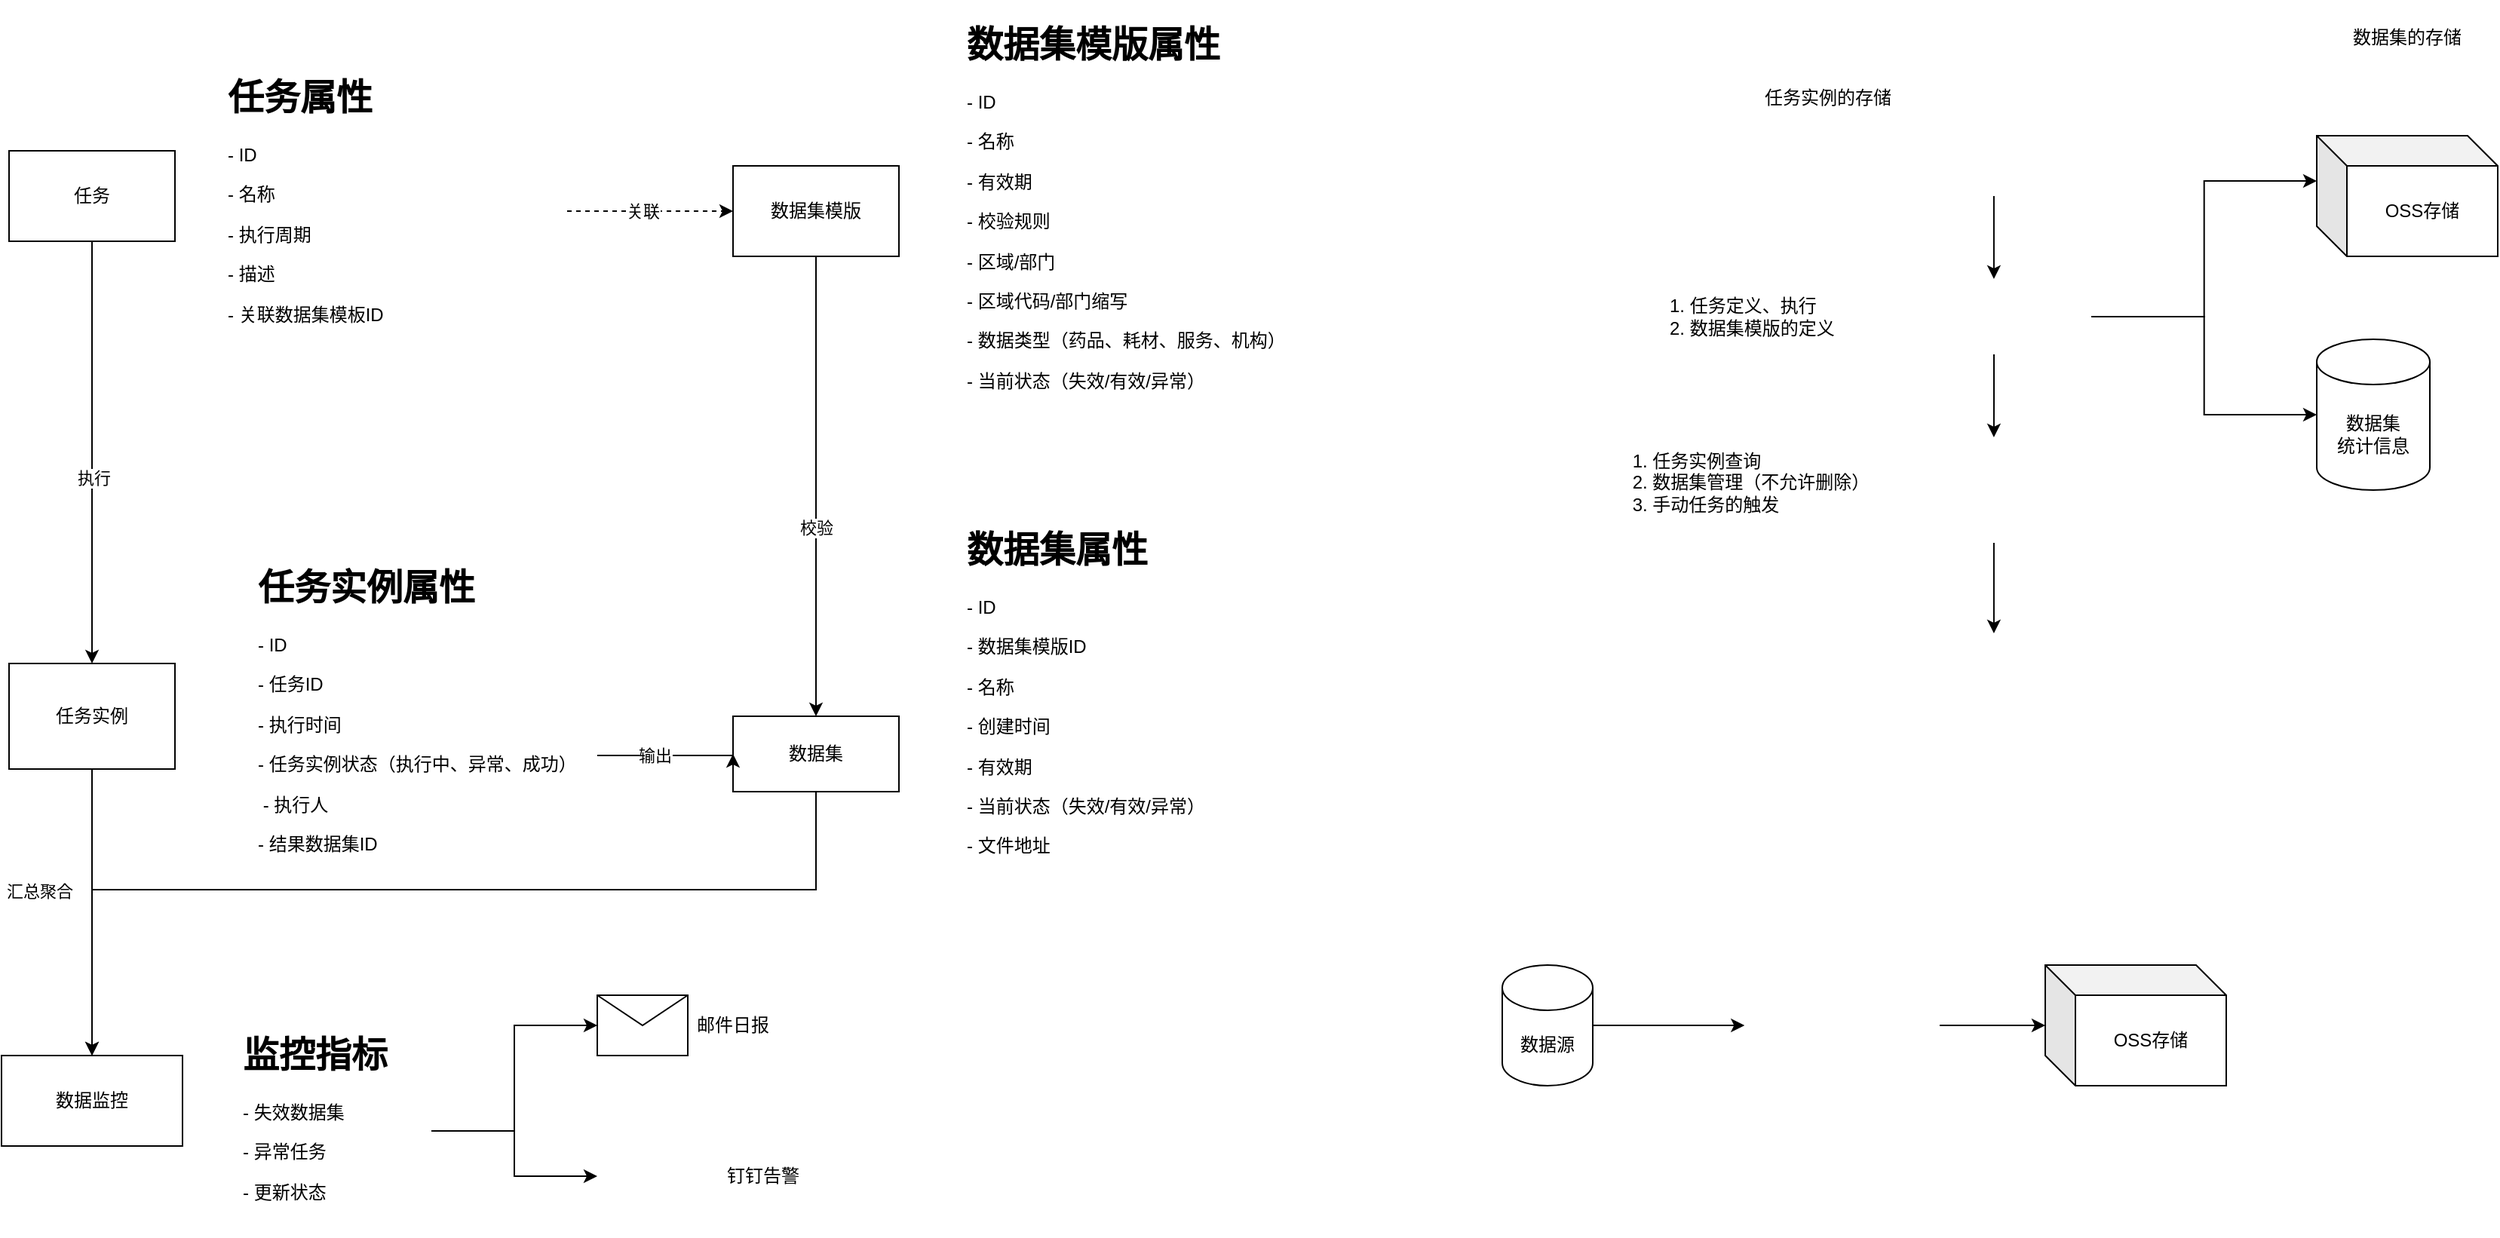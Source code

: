<mxfile version="22.1.20" type="github">
  <diagram name="Page-1" id="fm-RTBIMuhjhwVvVDZ4T">
    <mxGraphModel dx="2074" dy="1146" grid="1" gridSize="10" guides="1" tooltips="1" connect="1" arrows="1" fold="1" page="1" pageScale="1" pageWidth="850" pageHeight="1100" math="0" shadow="0">
      <root>
        <mxCell id="0" />
        <mxCell id="1" parent="0" />
        <mxCell id="JZeeq1Ep2B6I5uy3VTGd-6" style="edgeStyle=orthogonalEdgeStyle;rounded=0;orthogonalLoop=1;jettySize=auto;html=1;" parent="1" source="JZeeq1Ep2B6I5uy3VTGd-1" target="JZeeq1Ep2B6I5uy3VTGd-4" edge="1">
          <mxGeometry relative="1" as="geometry" />
        </mxCell>
        <mxCell id="JZeeq1Ep2B6I5uy3VTGd-7" value="执行" style="edgeLabel;html=1;align=center;verticalAlign=middle;resizable=0;points=[];" parent="JZeeq1Ep2B6I5uy3VTGd-6" vertex="1" connectable="0">
          <mxGeometry x="0.115" y="1" relative="1" as="geometry">
            <mxPoint y="1" as="offset" />
          </mxGeometry>
        </mxCell>
        <mxCell id="JZeeq1Ep2B6I5uy3VTGd-10" style="edgeStyle=orthogonalEdgeStyle;rounded=0;orthogonalLoop=1;jettySize=auto;html=1;entryX=0;entryY=0.5;entryDx=0;entryDy=0;dashed=1;" parent="1" source="JZeeq1Ep2B6I5uy3VTGd-2" target="JZeeq1Ep2B6I5uy3VTGd-8" edge="1">
          <mxGeometry relative="1" as="geometry" />
        </mxCell>
        <mxCell id="JZeeq1Ep2B6I5uy3VTGd-11" value="关联" style="edgeLabel;html=1;align=center;verticalAlign=middle;resizable=0;points=[];" parent="JZeeq1Ep2B6I5uy3VTGd-10" vertex="1" connectable="0">
          <mxGeometry x="-0.382" y="6" relative="1" as="geometry">
            <mxPoint x="16" y="6" as="offset" />
          </mxGeometry>
        </mxCell>
        <mxCell id="JZeeq1Ep2B6I5uy3VTGd-15" value="" style="group" parent="1" vertex="1" connectable="0">
          <mxGeometry x="100" y="175" width="370" height="190" as="geometry" />
        </mxCell>
        <mxCell id="JZeeq1Ep2B6I5uy3VTGd-1" value="任务" style="rounded=0;whiteSpace=wrap;html=1;" parent="JZeeq1Ep2B6I5uy3VTGd-15" vertex="1">
          <mxGeometry y="55" width="110" height="60" as="geometry" />
        </mxCell>
        <mxCell id="JZeeq1Ep2B6I5uy3VTGd-2" value="&lt;h1&gt;任务属性&lt;/h1&gt;&lt;p&gt;- ID&lt;/p&gt;&lt;p&gt;- 名称&lt;/p&gt;&lt;p&gt;- 执行周期&lt;/p&gt;&lt;p&gt;- 描述&lt;/p&gt;&lt;p&gt;- 关联数据集模板ID&lt;/p&gt;" style="text;html=1;strokeColor=none;fillColor=none;spacing=5;spacingTop=-20;whiteSpace=wrap;overflow=hidden;rounded=0;" parent="JZeeq1Ep2B6I5uy3VTGd-15" vertex="1">
          <mxGeometry x="140" width="230" height="190" as="geometry" />
        </mxCell>
        <mxCell id="JZeeq1Ep2B6I5uy3VTGd-16" value="" style="group" parent="1" vertex="1" connectable="0">
          <mxGeometry x="580" y="140" width="380" height="260" as="geometry" />
        </mxCell>
        <mxCell id="JZeeq1Ep2B6I5uy3VTGd-8" value="数据集模版" style="rounded=0;whiteSpace=wrap;html=1;" parent="JZeeq1Ep2B6I5uy3VTGd-16" vertex="1">
          <mxGeometry y="100" width="110" height="60" as="geometry" />
        </mxCell>
        <mxCell id="JZeeq1Ep2B6I5uy3VTGd-9" value="&lt;h1&gt;数据集模版属性&lt;/h1&gt;&lt;p&gt;- ID&lt;/p&gt;&lt;p&gt;- 名称&lt;/p&gt;&lt;p&gt;- 有效期&lt;br&gt;&lt;/p&gt;&lt;p&gt;- 校验规则&lt;/p&gt;&lt;p style=&quot;border-color: var(--border-color);&quot;&gt;- 区域/部门&lt;/p&gt;&lt;p style=&quot;border-color: var(--border-color);&quot;&gt;- 区域代码/部门缩写&lt;/p&gt;&lt;p style=&quot;border-color: var(--border-color);&quot;&gt;- 数据类型（药品、耗材、服务、机构）&lt;br&gt;&lt;/p&gt;&lt;p style=&quot;border-color: var(--border-color);&quot;&gt;- 当前状态（失效/有效/异常）&lt;/p&gt;" style="text;html=1;strokeColor=none;fillColor=none;spacing=5;spacingTop=-20;whiteSpace=wrap;overflow=hidden;rounded=0;" parent="JZeeq1Ep2B6I5uy3VTGd-16" vertex="1">
          <mxGeometry x="150" width="230" height="260" as="geometry" />
        </mxCell>
        <mxCell id="JZeeq1Ep2B6I5uy3VTGd-17" value="" style="group" parent="1" vertex="1" connectable="0">
          <mxGeometry x="100" y="500" width="390" height="210" as="geometry" />
        </mxCell>
        <mxCell id="JZeeq1Ep2B6I5uy3VTGd-4" value="任务实例" style="rounded=0;whiteSpace=wrap;html=1;" parent="JZeeq1Ep2B6I5uy3VTGd-17" vertex="1">
          <mxGeometry y="70" width="110" height="70" as="geometry" />
        </mxCell>
        <mxCell id="JZeeq1Ep2B6I5uy3VTGd-5" value="&lt;h1&gt;任务实例属性&lt;/h1&gt;&lt;p&gt;- ID&lt;/p&gt;&lt;p&gt;- 任务ID&lt;/p&gt;&lt;p&gt;- 执行时间&lt;br&gt;&lt;/p&gt;&lt;p&gt;- 任务实例状态（执行中、异常、成功）&lt;/p&gt;&lt;p&gt;&amp;nbsp;- 执行人&lt;/p&gt;&lt;p&gt;- 结果数据集ID&lt;/p&gt;&lt;p&gt;&lt;br&gt;&lt;/p&gt;" style="text;html=1;strokeColor=none;fillColor=none;spacing=5;spacingTop=-20;whiteSpace=wrap;overflow=hidden;rounded=0;" parent="JZeeq1Ep2B6I5uy3VTGd-17" vertex="1">
          <mxGeometry x="160" width="230" height="210" as="geometry" />
        </mxCell>
        <mxCell id="JZeeq1Ep2B6I5uy3VTGd-18" value="" style="group" parent="1" vertex="1" connectable="0">
          <mxGeometry x="580" y="475" width="380" height="385" as="geometry" />
        </mxCell>
        <mxCell id="JZeeq1Ep2B6I5uy3VTGd-13" value="数据集" style="rounded=0;whiteSpace=wrap;html=1;" parent="JZeeq1Ep2B6I5uy3VTGd-18" vertex="1">
          <mxGeometry y="130" width="110" height="50" as="geometry" />
        </mxCell>
        <mxCell id="JZeeq1Ep2B6I5uy3VTGd-14" value="&lt;h1&gt;数据集属性&lt;/h1&gt;&lt;p&gt;- ID&lt;/p&gt;&lt;p&gt;- 数据集模版ID&lt;/p&gt;&lt;p&gt;- 名称&lt;/p&gt;&lt;p&gt;- 创建时间&lt;/p&gt;&lt;p&gt;- 有效期&lt;/p&gt;&lt;p style=&quot;border-color: var(--border-color);&quot;&gt;- 当前状态（失效/有效/异常）&lt;/p&gt;&lt;p style=&quot;border-color: var(--border-color);&quot;&gt;- 文件地址&lt;/p&gt;" style="text;html=1;strokeColor=none;fillColor=none;spacing=5;spacingTop=-20;whiteSpace=wrap;overflow=hidden;rounded=0;" parent="JZeeq1Ep2B6I5uy3VTGd-18" vertex="1">
          <mxGeometry x="150" width="230" height="385.0" as="geometry" />
        </mxCell>
        <mxCell id="JZeeq1Ep2B6I5uy3VTGd-20" style="edgeStyle=orthogonalEdgeStyle;rounded=0;orthogonalLoop=1;jettySize=auto;html=1;entryX=0;entryY=0.5;entryDx=0;entryDy=0;" parent="1" source="JZeeq1Ep2B6I5uy3VTGd-5" target="JZeeq1Ep2B6I5uy3VTGd-13" edge="1">
          <mxGeometry relative="1" as="geometry">
            <Array as="points">
              <mxPoint x="510" y="631" />
              <mxPoint x="510" y="631" />
            </Array>
          </mxGeometry>
        </mxCell>
        <mxCell id="JZeeq1Ep2B6I5uy3VTGd-21" value="输出" style="edgeLabel;html=1;align=center;verticalAlign=middle;resizable=0;points=[];" parent="JZeeq1Ep2B6I5uy3VTGd-20" vertex="1" connectable="0">
          <mxGeometry x="-0.178" y="1" relative="1" as="geometry">
            <mxPoint y="1" as="offset" />
          </mxGeometry>
        </mxCell>
        <mxCell id="JZeeq1Ep2B6I5uy3VTGd-22" style="edgeStyle=orthogonalEdgeStyle;rounded=0;orthogonalLoop=1;jettySize=auto;html=1;" parent="1" source="JZeeq1Ep2B6I5uy3VTGd-8" target="JZeeq1Ep2B6I5uy3VTGd-13" edge="1">
          <mxGeometry relative="1" as="geometry" />
        </mxCell>
        <mxCell id="JZeeq1Ep2B6I5uy3VTGd-23" value="校验" style="edgeLabel;html=1;align=center;verticalAlign=middle;resizable=0;points=[];" parent="JZeeq1Ep2B6I5uy3VTGd-22" vertex="1" connectable="0">
          <mxGeometry x="0.181" relative="1" as="geometry">
            <mxPoint as="offset" />
          </mxGeometry>
        </mxCell>
        <mxCell id="JZeeq1Ep2B6I5uy3VTGd-25" value="数据监控" style="rounded=0;whiteSpace=wrap;html=1;" parent="1" vertex="1">
          <mxGeometry x="95" y="830" width="120" height="60" as="geometry" />
        </mxCell>
        <mxCell id="JZeeq1Ep2B6I5uy3VTGd-26" style="edgeStyle=orthogonalEdgeStyle;rounded=0;orthogonalLoop=1;jettySize=auto;html=1;" parent="1" source="JZeeq1Ep2B6I5uy3VTGd-4" target="JZeeq1Ep2B6I5uy3VTGd-25" edge="1">
          <mxGeometry relative="1" as="geometry" />
        </mxCell>
        <mxCell id="JZeeq1Ep2B6I5uy3VTGd-27" value="汇总聚合" style="edgeLabel;html=1;align=center;verticalAlign=middle;resizable=0;points=[];" parent="JZeeq1Ep2B6I5uy3VTGd-26" vertex="1" connectable="0">
          <mxGeometry x="0.057" y="3" relative="1" as="geometry">
            <mxPoint x="-38" y="-20" as="offset" />
          </mxGeometry>
        </mxCell>
        <mxCell id="JZeeq1Ep2B6I5uy3VTGd-37" style="edgeStyle=orthogonalEdgeStyle;rounded=0;orthogonalLoop=1;jettySize=auto;html=1;entryX=0;entryY=0.5;entryDx=0;entryDy=0;" parent="1" source="JZeeq1Ep2B6I5uy3VTGd-31" target="JZeeq1Ep2B6I5uy3VTGd-34" edge="1">
          <mxGeometry relative="1" as="geometry" />
        </mxCell>
        <mxCell id="JZeeq1Ep2B6I5uy3VTGd-38" style="edgeStyle=orthogonalEdgeStyle;rounded=0;orthogonalLoop=1;jettySize=auto;html=1;" parent="1" source="JZeeq1Ep2B6I5uy3VTGd-31" target="JZeeq1Ep2B6I5uy3VTGd-36" edge="1">
          <mxGeometry relative="1" as="geometry" />
        </mxCell>
        <mxCell id="JZeeq1Ep2B6I5uy3VTGd-31" value="&lt;h1&gt;监控指标&lt;/h1&gt;&lt;p&gt;&lt;span style=&quot;background-color: initial;&quot;&gt;- 失效数据集&lt;/span&gt;&lt;br&gt;&lt;/p&gt;&lt;p&gt;- 异常任务&lt;/p&gt;&lt;p&gt;- 更新状态&lt;/p&gt;&lt;p&gt;&lt;br&gt;&lt;/p&gt;" style="text;html=1;strokeColor=none;fillColor=none;spacing=5;spacingTop=-20;whiteSpace=wrap;overflow=hidden;rounded=0;" parent="1" vertex="1">
          <mxGeometry x="250" y="810" width="130" height="140" as="geometry" />
        </mxCell>
        <mxCell id="JZeeq1Ep2B6I5uy3VTGd-34" value="" style="shape=message;html=1;html=1;outlineConnect=0;labelPosition=center;verticalLabelPosition=bottom;align=center;verticalAlign=top;" parent="1" vertex="1">
          <mxGeometry x="490" y="790" width="60" height="40" as="geometry" />
        </mxCell>
        <mxCell id="JZeeq1Ep2B6I5uy3VTGd-36" value="" style="shape=image;verticalLabelPosition=bottom;labelBackgroundColor=default;verticalAlign=top;aspect=fixed;imageAspect=0;image=https://icons.veryicon.com/png/o/internet--web/color-social-media-icon/ding.png;" parent="1" vertex="1">
          <mxGeometry x="490" y="870" width="80" height="80" as="geometry" />
        </mxCell>
        <mxCell id="JZeeq1Ep2B6I5uy3VTGd-39" value="邮件日报" style="text;html=1;strokeColor=none;fillColor=none;align=center;verticalAlign=middle;whiteSpace=wrap;rounded=0;" parent="1" vertex="1">
          <mxGeometry x="550" y="795" width="60" height="30" as="geometry" />
        </mxCell>
        <mxCell id="JZeeq1Ep2B6I5uy3VTGd-40" value="钉钉告警" style="text;html=1;strokeColor=none;fillColor=none;align=center;verticalAlign=middle;whiteSpace=wrap;rounded=0;" parent="1" vertex="1">
          <mxGeometry x="570" y="895" width="60" height="30" as="geometry" />
        </mxCell>
        <mxCell id="Z2KrrNzIPh_LQ8jxCqMD-1" style="edgeStyle=orthogonalEdgeStyle;rounded=0;orthogonalLoop=1;jettySize=auto;html=1;" edge="1" parent="1" source="JZeeq1Ep2B6I5uy3VTGd-13" target="JZeeq1Ep2B6I5uy3VTGd-25">
          <mxGeometry relative="1" as="geometry">
            <Array as="points">
              <mxPoint x="635" y="720" />
              <mxPoint x="155" y="720" />
            </Array>
          </mxGeometry>
        </mxCell>
        <mxCell id="Z2KrrNzIPh_LQ8jxCqMD-6" style="edgeStyle=orthogonalEdgeStyle;rounded=0;orthogonalLoop=1;jettySize=auto;html=1;entryX=0.5;entryY=0;entryDx=0;entryDy=0;" edge="1" parent="1" source="Z2KrrNzIPh_LQ8jxCqMD-2" target="Z2KrrNzIPh_LQ8jxCqMD-5">
          <mxGeometry relative="1" as="geometry" />
        </mxCell>
        <mxCell id="Z2KrrNzIPh_LQ8jxCqMD-2" value="" style="shape=image;verticalLabelPosition=bottom;labelBackgroundColor=default;verticalAlign=top;aspect=fixed;imageAspect=0;image=https://upload.wikimedia.org/wikipedia/commons/b/ba/Database-postgres.svg;" vertex="1" parent="1">
          <mxGeometry x="1370" y="130" width="91.92" height="130" as="geometry" />
        </mxCell>
        <mxCell id="Z2KrrNzIPh_LQ8jxCqMD-10" style="edgeStyle=orthogonalEdgeStyle;rounded=0;orthogonalLoop=1;jettySize=auto;html=1;" edge="1" parent="1" source="Z2KrrNzIPh_LQ8jxCqMD-5" target="Z2KrrNzIPh_LQ8jxCqMD-7">
          <mxGeometry relative="1" as="geometry" />
        </mxCell>
        <mxCell id="Z2KrrNzIPh_LQ8jxCqMD-29" style="edgeStyle=orthogonalEdgeStyle;rounded=0;orthogonalLoop=1;jettySize=auto;html=1;" edge="1" parent="1" source="Z2KrrNzIPh_LQ8jxCqMD-5" target="Z2KrrNzIPh_LQ8jxCqMD-26">
          <mxGeometry relative="1" as="geometry" />
        </mxCell>
        <mxCell id="Z2KrrNzIPh_LQ8jxCqMD-5" value="" style="shape=image;imageAspect=0;aspect=fixed;verticalLabelPosition=bottom;verticalAlign=top;image=https://cwiki.apache.org/confluence/download/attachments/145723561/wordmark_1.png?api=v2;" vertex="1" parent="1">
          <mxGeometry x="1351.28" y="315" width="129.36" height="50" as="geometry" />
        </mxCell>
        <mxCell id="Z2KrrNzIPh_LQ8jxCqMD-15" style="edgeStyle=orthogonalEdgeStyle;rounded=0;orthogonalLoop=1;jettySize=auto;html=1;entryX=0.5;entryY=0;entryDx=0;entryDy=0;" edge="1" parent="1" source="Z2KrrNzIPh_LQ8jxCqMD-7" target="Z2KrrNzIPh_LQ8jxCqMD-14">
          <mxGeometry relative="1" as="geometry" />
        </mxCell>
        <mxCell id="Z2KrrNzIPh_LQ8jxCqMD-7" value="" style="shape=image;verticalLabelPosition=bottom;labelBackgroundColor=default;verticalAlign=top;aspect=fixed;imageAspect=0;image=https://fastapi.tiangolo.com/img/logo-margin/logo-teal.png;" vertex="1" parent="1">
          <mxGeometry x="1318.92" y="420" width="194.07" height="70" as="geometry" />
        </mxCell>
        <mxCell id="Z2KrrNzIPh_LQ8jxCqMD-11" value="OSS存储" style="shape=cube;whiteSpace=wrap;html=1;boundedLbl=1;backgroundOutline=1;darkOpacity=0.05;darkOpacity2=0.1;" vertex="1" parent="1">
          <mxGeometry x="1630" y="220" width="120" height="80" as="geometry" />
        </mxCell>
        <mxCell id="Z2KrrNzIPh_LQ8jxCqMD-14" value="" style="shape=image;html=1;verticalAlign=top;verticalLabelPosition=bottom;labelBackgroundColor=#ffffff;imageAspect=0;aspect=fixed;image=https://cdn1.iconfinder.com/data/icons/seo-and-web-development-6/32/Web_website_favorite_site_star-128.png" vertex="1" parent="1">
          <mxGeometry x="1366.46" y="550" width="99" height="99" as="geometry" />
        </mxCell>
        <mxCell id="Z2KrrNzIPh_LQ8jxCqMD-16" value="1. 任务定义、执行&lt;br&gt;&lt;div style=&quot;&quot;&gt;&lt;span style=&quot;background-color: initial;&quot;&gt;2. 数据集模版的定义&lt;/span&gt;&lt;/div&gt;" style="text;html=1;strokeColor=none;fillColor=none;align=left;verticalAlign=middle;whiteSpace=wrap;rounded=0;" vertex="1" parent="1">
          <mxGeometry x="1198.92" y="325" width="120" height="30" as="geometry" />
        </mxCell>
        <mxCell id="Z2KrrNzIPh_LQ8jxCqMD-17" value="数据集的存储" style="text;html=1;strokeColor=none;fillColor=none;align=center;verticalAlign=middle;whiteSpace=wrap;rounded=0;" vertex="1" parent="1">
          <mxGeometry x="1630" y="140" width="120" height="30" as="geometry" />
        </mxCell>
        <mxCell id="Z2KrrNzIPh_LQ8jxCqMD-18" value="任务实例的存储" style="text;html=1;strokeColor=none;fillColor=none;align=center;verticalAlign=middle;whiteSpace=wrap;rounded=0;" vertex="1" parent="1">
          <mxGeometry x="1246.46" y="180" width="120" height="30" as="geometry" />
        </mxCell>
        <mxCell id="Z2KrrNzIPh_LQ8jxCqMD-19" value="&lt;div style=&quot;text-align: left;&quot;&gt;&lt;span style=&quot;background-color: initial;&quot;&gt;1. 任务实例查询&lt;/span&gt;&lt;br&gt;&lt;/div&gt;&lt;div style=&quot;text-align: left;&quot;&gt;2. 数据集管理（不允许删除）&lt;/div&gt;&lt;div style=&quot;text-align: left;&quot;&gt;3. 手动任务的触发&lt;/div&gt;" style="text;html=1;strokeColor=none;fillColor=none;align=center;verticalAlign=middle;whiteSpace=wrap;rounded=0;" vertex="1" parent="1">
          <mxGeometry x="1130" y="410" width="250" height="80" as="geometry" />
        </mxCell>
        <mxCell id="Z2KrrNzIPh_LQ8jxCqMD-23" style="edgeStyle=orthogonalEdgeStyle;rounded=0;orthogonalLoop=1;jettySize=auto;html=1;" edge="1" parent="1" source="Z2KrrNzIPh_LQ8jxCqMD-21" target="Z2KrrNzIPh_LQ8jxCqMD-22">
          <mxGeometry relative="1" as="geometry" />
        </mxCell>
        <mxCell id="Z2KrrNzIPh_LQ8jxCqMD-21" value="数据源" style="shape=cylinder3;whiteSpace=wrap;html=1;boundedLbl=1;backgroundOutline=1;size=15;" vertex="1" parent="1">
          <mxGeometry x="1090" y="770" width="60" height="80" as="geometry" />
        </mxCell>
        <mxCell id="Z2KrrNzIPh_LQ8jxCqMD-25" style="edgeStyle=orthogonalEdgeStyle;rounded=0;orthogonalLoop=1;jettySize=auto;html=1;" edge="1" parent="1" source="Z2KrrNzIPh_LQ8jxCqMD-22" target="Z2KrrNzIPh_LQ8jxCqMD-24">
          <mxGeometry relative="1" as="geometry" />
        </mxCell>
        <mxCell id="Z2KrrNzIPh_LQ8jxCqMD-22" value="" style="shape=image;imageAspect=0;aspect=fixed;verticalLabelPosition=bottom;verticalAlign=top;image=https://cwiki.apache.org/confluence/download/attachments/145723561/wordmark_1.png?api=v2;" vertex="1" parent="1">
          <mxGeometry x="1250.64" y="785" width="129.36" height="50" as="geometry" />
        </mxCell>
        <mxCell id="Z2KrrNzIPh_LQ8jxCqMD-24" value="OSS存储" style="shape=cube;whiteSpace=wrap;html=1;boundedLbl=1;backgroundOutline=1;darkOpacity=0.05;darkOpacity2=0.1;" vertex="1" parent="1">
          <mxGeometry x="1450" y="770" width="120" height="80" as="geometry" />
        </mxCell>
        <mxCell id="Z2KrrNzIPh_LQ8jxCqMD-26" value="数据集&lt;br&gt;统计信息" style="shape=cylinder3;whiteSpace=wrap;html=1;boundedLbl=1;backgroundOutline=1;size=15;" vertex="1" parent="1">
          <mxGeometry x="1630" y="355" width="75" height="100" as="geometry" />
        </mxCell>
        <mxCell id="Z2KrrNzIPh_LQ8jxCqMD-28" style="edgeStyle=orthogonalEdgeStyle;rounded=0;orthogonalLoop=1;jettySize=auto;html=1;entryX=0;entryY=0;entryDx=0;entryDy=30;entryPerimeter=0;" edge="1" parent="1" source="Z2KrrNzIPh_LQ8jxCqMD-5" target="Z2KrrNzIPh_LQ8jxCqMD-11">
          <mxGeometry relative="1" as="geometry" />
        </mxCell>
      </root>
    </mxGraphModel>
  </diagram>
</mxfile>
